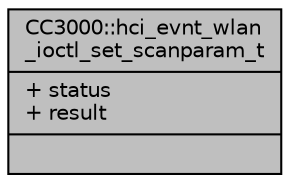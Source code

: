 digraph "CC3000::hci_evnt_wlan_ioctl_set_scanparam_t"
{
  edge [fontname="Helvetica",fontsize="10",labelfontname="Helvetica",labelfontsize="10"];
  node [fontname="Helvetica",fontsize="10",shape=record];
  Node1 [label="{CC3000::hci_evnt_wlan\l_ioctl_set_scanparam_t\n|+ status\l+ result\l|}",height=0.2,width=0.4,color="black", fillcolor="grey75", style="filled", fontcolor="black"];
}
